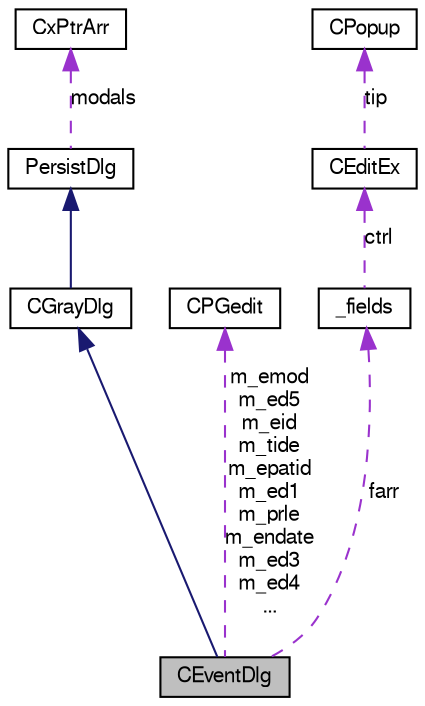 digraph G
{
  edge [fontname="FreeSans",fontsize="10",labelfontname="FreeSans",labelfontsize="10"];
  node [fontname="FreeSans",fontsize="10",shape=record];
  Node1 [label="CEventDlg",height=0.2,width=0.4,color="black", fillcolor="grey75", style="filled" fontcolor="black"];
  Node2 -> Node1 [dir=back,color="midnightblue",fontsize="10",style="solid",fontname="FreeSans"];
  Node2 [label="CGrayDlg",height=0.2,width=0.4,color="black", fillcolor="white", style="filled",URL="$class_c_gray_dlg.html"];
  Node3 -> Node2 [dir=back,color="midnightblue",fontsize="10",style="solid",fontname="FreeSans"];
  Node3 [label="PersistDlg",height=0.2,width=0.4,color="black", fillcolor="white", style="filled",URL="$class_persist_dlg.html"];
  Node4 -> Node3 [dir=back,color="darkorchid3",fontsize="10",style="dashed",label="modals",fontname="FreeSans"];
  Node4 [label="CxPtrArr",height=0.2,width=0.4,color="black", fillcolor="white", style="filled",URL="$class_cx_ptr_arr.html"];
  Node5 -> Node1 [dir=back,color="darkorchid3",fontsize="10",style="dashed",label="m_emod\nm_ed5\nm_eid\nm_tide\nm_epatid\nm_ed1\nm_prle\nm_endate\nm_ed3\nm_ed4\n...",fontname="FreeSans"];
  Node5 [label="CPGedit",height=0.2,width=0.4,color="black", fillcolor="white", style="filled",URL="$class_c_p_gedit.html"];
  Node6 -> Node1 [dir=back,color="darkorchid3",fontsize="10",style="dashed",label="farr",fontname="FreeSans"];
  Node6 [label="_fields",height=0.2,width=0.4,color="black", fillcolor="white", style="filled",URL="$struct__fields.html"];
  Node7 -> Node6 [dir=back,color="darkorchid3",fontsize="10",style="dashed",label="ctrl",fontname="FreeSans"];
  Node7 [label="CEditEx",height=0.2,width=0.4,color="black", fillcolor="white", style="filled",URL="$class_c_edit_ex.html"];
  Node8 -> Node7 [dir=back,color="darkorchid3",fontsize="10",style="dashed",label="tip",fontname="FreeSans"];
  Node8 [label="CPopup",height=0.2,width=0.4,color="black", fillcolor="white", style="filled",URL="$class_c_popup.html"];
}
